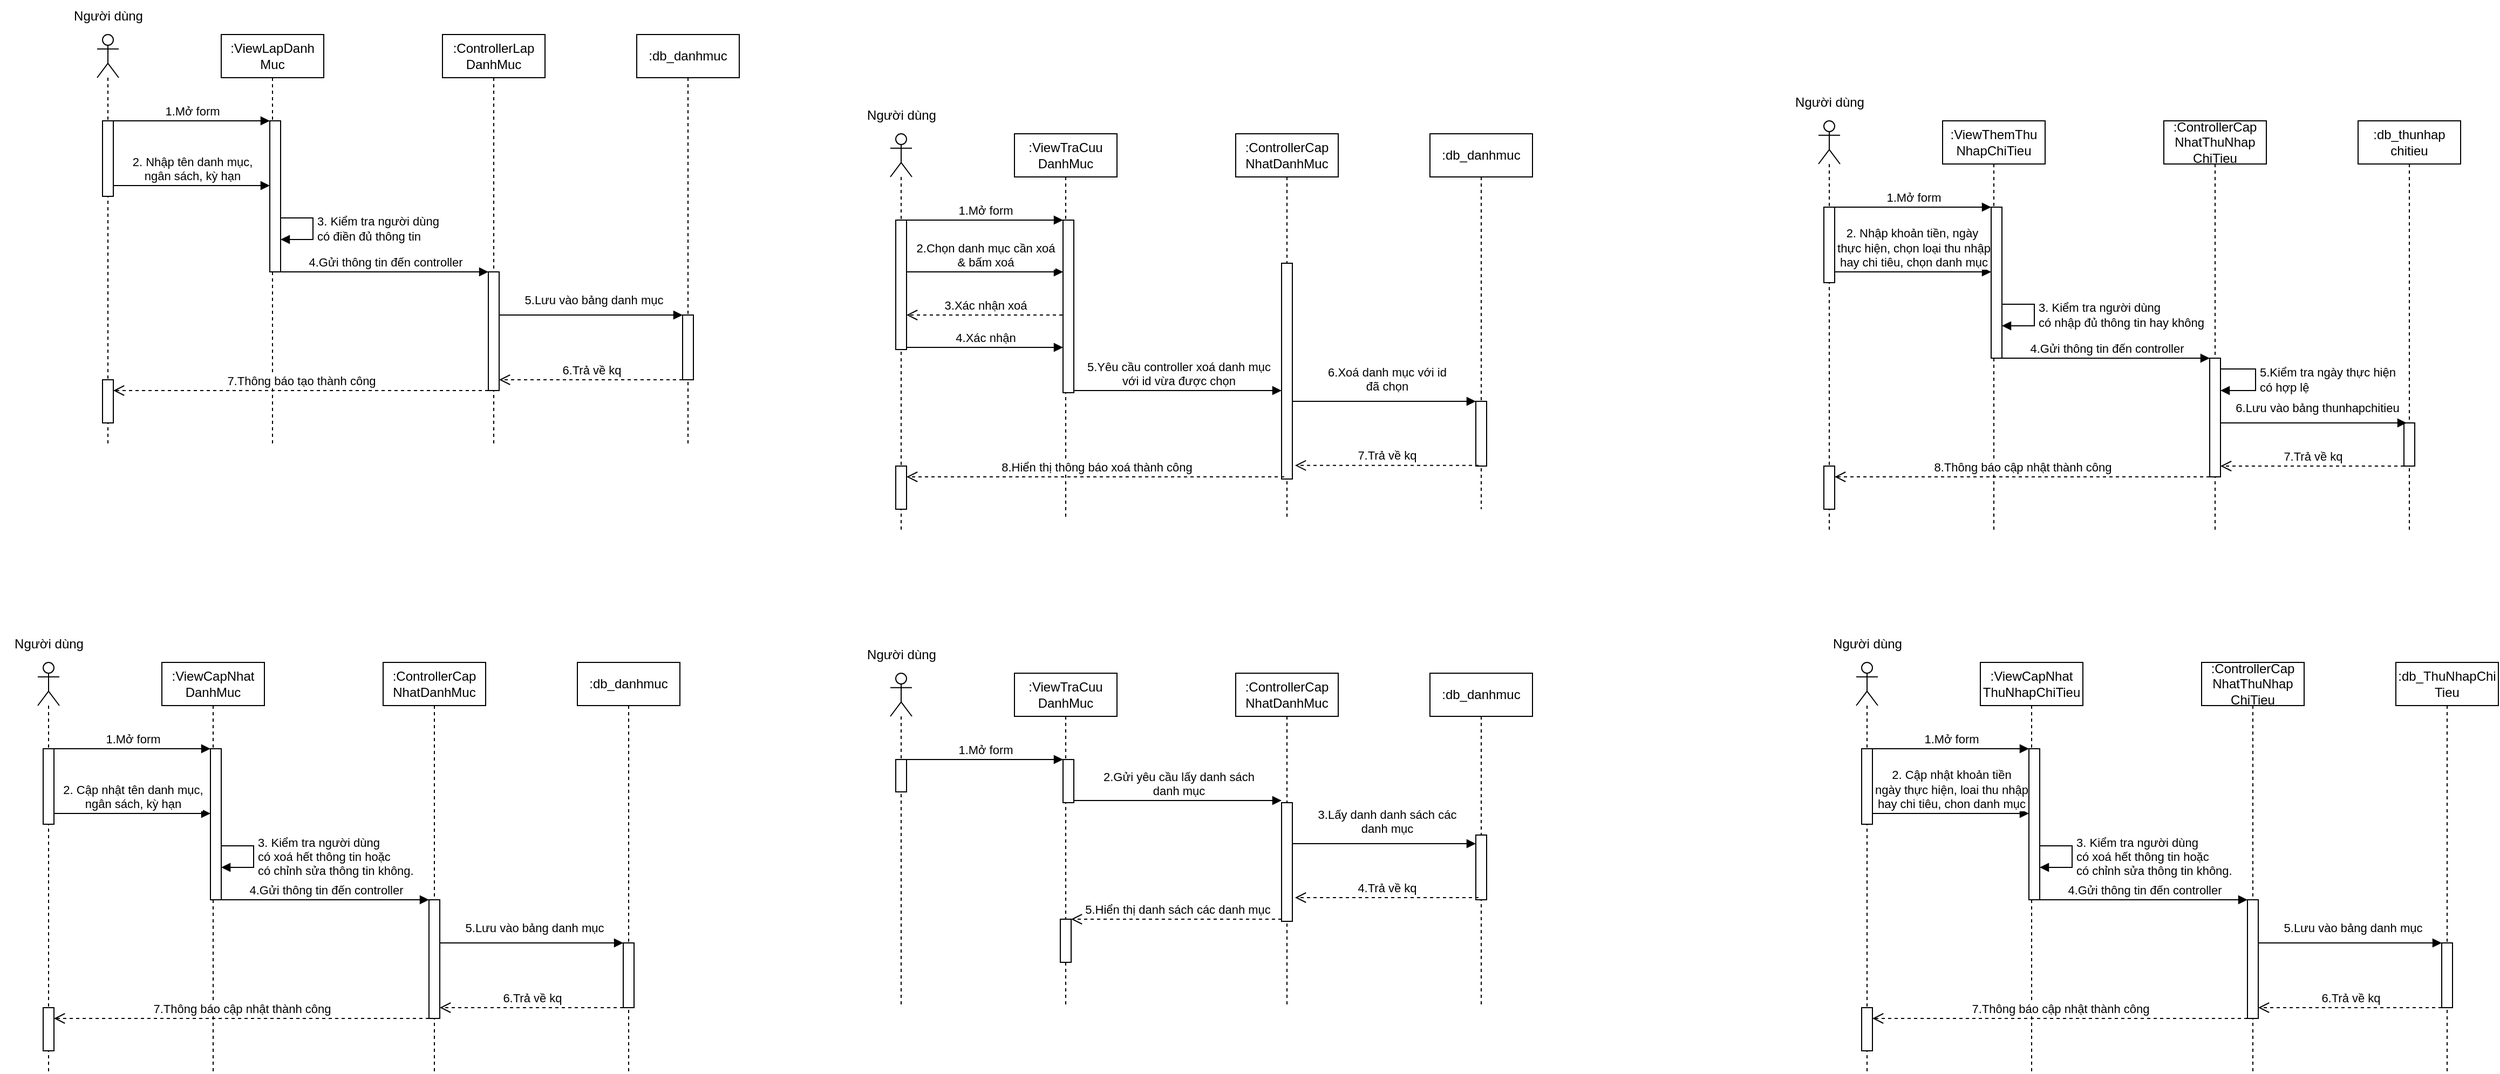 <mxfile version="26.0.16">
  <diagram name="Page-1" id="Nqb4-_hJpwS22VLIAk9H">
    <mxGraphModel dx="4308" dy="2016" grid="1" gridSize="10" guides="1" tooltips="1" connect="1" arrows="1" fold="1" page="1" pageScale="1" pageWidth="850" pageHeight="1100" math="0" shadow="0">
      <root>
        <mxCell id="0" />
        <mxCell id="1" parent="0" />
        <mxCell id="1UYPP20aJdMT9HMQDUuw-1" value="" style="shape=umlLifeline;perimeter=lifelinePerimeter;whiteSpace=wrap;html=1;container=1;dropTarget=0;collapsible=0;recursiveResize=0;outlineConnect=0;portConstraint=eastwest;newEdgeStyle={&quot;curved&quot;:0,&quot;rounded&quot;:0};participant=umlActor;" parent="1" vertex="1">
          <mxGeometry x="210" y="100" width="20" height="380" as="geometry" />
        </mxCell>
        <mxCell id="1UYPP20aJdMT9HMQDUuw-8" value="" style="html=1;points=[[0,0,0,0,5],[0,1,0,0,-5],[1,0,0,0,5],[1,1,0,0,-5]];perimeter=orthogonalPerimeter;outlineConnect=0;targetShapes=umlLifeline;portConstraint=eastwest;newEdgeStyle={&quot;curved&quot;:0,&quot;rounded&quot;:0};" parent="1UYPP20aJdMT9HMQDUuw-1" vertex="1">
          <mxGeometry x="5" y="80" width="10" height="70" as="geometry" />
        </mxCell>
        <mxCell id="1UYPP20aJdMT9HMQDUuw-19" value="" style="html=1;points=[[0,0,0,0,5],[0,1,0,0,-5],[1,0,0,0,5],[1,1,0,0,-5]];perimeter=orthogonalPerimeter;outlineConnect=0;targetShapes=umlLifeline;portConstraint=eastwest;newEdgeStyle={&quot;curved&quot;:0,&quot;rounded&quot;:0};" parent="1UYPP20aJdMT9HMQDUuw-1" vertex="1">
          <mxGeometry x="5" y="320" width="10" height="40" as="geometry" />
        </mxCell>
        <mxCell id="1UYPP20aJdMT9HMQDUuw-2" value=":ViewLapDanh&lt;br&gt;Muc" style="shape=umlLifeline;perimeter=lifelinePerimeter;whiteSpace=wrap;html=1;container=1;dropTarget=0;collapsible=0;recursiveResize=0;outlineConnect=0;portConstraint=eastwest;newEdgeStyle={&quot;curved&quot;:0,&quot;rounded&quot;:0};" parent="1" vertex="1">
          <mxGeometry x="325" y="100" width="95" height="380" as="geometry" />
        </mxCell>
        <mxCell id="1UYPP20aJdMT9HMQDUuw-5" value="" style="html=1;points=[[0,0,0,0,5],[0,1,0,0,-5],[1,0,0,0,5],[1,1,0,0,-5]];perimeter=orthogonalPerimeter;outlineConnect=0;targetShapes=umlLifeline;portConstraint=eastwest;newEdgeStyle={&quot;curved&quot;:0,&quot;rounded&quot;:0};" parent="1UYPP20aJdMT9HMQDUuw-2" vertex="1">
          <mxGeometry x="45" y="80" width="10" height="140" as="geometry" />
        </mxCell>
        <mxCell id="1UYPP20aJdMT9HMQDUuw-3" value=":ControllerLap&lt;br&gt;DanhMuc" style="shape=umlLifeline;perimeter=lifelinePerimeter;whiteSpace=wrap;html=1;container=1;dropTarget=0;collapsible=0;recursiveResize=0;outlineConnect=0;portConstraint=eastwest;newEdgeStyle={&quot;curved&quot;:0,&quot;rounded&quot;:0};" parent="1" vertex="1">
          <mxGeometry x="530" y="100" width="95" height="380" as="geometry" />
        </mxCell>
        <mxCell id="1UYPP20aJdMT9HMQDUuw-15" value="" style="html=1;points=[[0,0,0,0,5],[0,1,0,0,-5],[1,0,0,0,5],[1,1,0,0,-5]];perimeter=orthogonalPerimeter;outlineConnect=0;targetShapes=umlLifeline;portConstraint=eastwest;newEdgeStyle={&quot;curved&quot;:0,&quot;rounded&quot;:0};" parent="1UYPP20aJdMT9HMQDUuw-3" vertex="1">
          <mxGeometry x="42.5" y="220" width="10" height="110" as="geometry" />
        </mxCell>
        <mxCell id="1UYPP20aJdMT9HMQDUuw-4" value=":db_danhmuc" style="shape=umlLifeline;perimeter=lifelinePerimeter;whiteSpace=wrap;html=1;container=1;dropTarget=0;collapsible=0;recursiveResize=0;outlineConnect=0;portConstraint=eastwest;newEdgeStyle={&quot;curved&quot;:0,&quot;rounded&quot;:0};" parent="1" vertex="1">
          <mxGeometry x="710" y="100" width="95" height="380" as="geometry" />
        </mxCell>
        <mxCell id="1UYPP20aJdMT9HMQDUuw-12" value="" style="html=1;points=[[0,0,0,0,5],[0,1,0,0,-5],[1,0,0,0,5],[1,1,0,0,-5]];perimeter=orthogonalPerimeter;outlineConnect=0;targetShapes=umlLifeline;portConstraint=eastwest;newEdgeStyle={&quot;curved&quot;:0,&quot;rounded&quot;:0};" parent="1UYPP20aJdMT9HMQDUuw-4" vertex="1">
          <mxGeometry x="42.5" y="260" width="10" height="60" as="geometry" />
        </mxCell>
        <mxCell id="1UYPP20aJdMT9HMQDUuw-9" value="1.Mở form" style="html=1;verticalAlign=bottom;endArrow=block;curved=0;rounded=0;" parent="1" edge="1">
          <mxGeometry relative="1" as="geometry">
            <mxPoint x="225" y="180" as="sourcePoint" />
            <mxPoint x="370" y="180" as="targetPoint" />
          </mxGeometry>
        </mxCell>
        <mxCell id="1UYPP20aJdMT9HMQDUuw-10" value="2. Nhập tên danh mục,&lt;div&gt;ngân sách, kỳ hạn&lt;/div&gt;" style="html=1;verticalAlign=bottom;endArrow=block;curved=0;rounded=0;" parent="1" edge="1">
          <mxGeometry relative="1" as="geometry">
            <mxPoint x="225" y="240" as="sourcePoint" />
            <mxPoint x="370" y="240" as="targetPoint" />
          </mxGeometry>
        </mxCell>
        <mxCell id="1UYPP20aJdMT9HMQDUuw-16" value="4.Gửi thông tin đến controller" style="html=1;verticalAlign=bottom;endArrow=block;curved=0;rounded=0;entryX=0;entryY=0;entryDx=0;entryDy=5;" parent="1" edge="1">
          <mxGeometry relative="1" as="geometry">
            <mxPoint x="380" y="320.0" as="sourcePoint" />
            <mxPoint x="572.5" y="320.0" as="targetPoint" />
          </mxGeometry>
        </mxCell>
        <mxCell id="1UYPP20aJdMT9HMQDUuw-13" value="5.Lưu vào bảng danh mục" style="html=1;verticalAlign=bottom;endArrow=block;curved=0;rounded=0;entryX=0;entryY=0;entryDx=0;entryDy=5;" parent="1" edge="1">
          <mxGeometry x="0.029" y="5" relative="1" as="geometry">
            <mxPoint x="582.5" y="360" as="sourcePoint" />
            <mxPoint x="752.5" y="360" as="targetPoint" />
            <mxPoint as="offset" />
          </mxGeometry>
        </mxCell>
        <mxCell id="1UYPP20aJdMT9HMQDUuw-14" value="6.Trả về kq" style="html=1;verticalAlign=bottom;endArrow=open;dashed=1;endSize=8;curved=0;rounded=0;exitX=0;exitY=1;exitDx=0;exitDy=-5;" parent="1" edge="1">
          <mxGeometry x="0.002" relative="1" as="geometry">
            <mxPoint x="582.5" y="420" as="targetPoint" />
            <mxPoint x="752.5" y="420" as="sourcePoint" />
            <mxPoint as="offset" />
          </mxGeometry>
        </mxCell>
        <mxCell id="1UYPP20aJdMT9HMQDUuw-17" value="7.Thông báo tạo thành công" style="html=1;verticalAlign=bottom;endArrow=open;dashed=1;endSize=8;curved=0;rounded=0;exitX=0;exitY=1;exitDx=0;exitDy=-5;" parent="1" edge="1">
          <mxGeometry relative="1" as="geometry">
            <mxPoint x="225" y="430.0" as="targetPoint" />
            <mxPoint x="572.5" y="430.0" as="sourcePoint" />
          </mxGeometry>
        </mxCell>
        <mxCell id="1UYPP20aJdMT9HMQDUuw-20" value="Người dùng" style="text;html=1;align=center;verticalAlign=middle;resizable=0;points=[];autosize=1;strokeColor=none;fillColor=none;" parent="1" vertex="1">
          <mxGeometry x="175" y="68" width="90" height="30" as="geometry" />
        </mxCell>
        <mxCell id="yItDYF09Xic0s_mpBKQD-3" value="3. Kiểm tra người dùng&lt;br&gt;có điền đủ thông tin" style="html=1;align=left;spacingLeft=2;endArrow=block;rounded=0;edgeStyle=orthogonalEdgeStyle;curved=0;rounded=0;" edge="1" parent="1">
          <mxGeometry relative="1" as="geometry">
            <mxPoint x="380" y="270" as="sourcePoint" />
            <Array as="points">
              <mxPoint x="410" y="270" />
              <mxPoint x="410" y="290" />
            </Array>
            <mxPoint x="380" y="290" as="targetPoint" />
            <mxPoint as="offset" />
          </mxGeometry>
        </mxCell>
        <mxCell id="yItDYF09Xic0s_mpBKQD-5" value="" style="shape=umlLifeline;perimeter=lifelinePerimeter;whiteSpace=wrap;html=1;container=1;dropTarget=0;collapsible=0;recursiveResize=0;outlineConnect=0;portConstraint=eastwest;newEdgeStyle={&quot;curved&quot;:0,&quot;rounded&quot;:0};participant=umlActor;" vertex="1" parent="1">
          <mxGeometry x="155" y="682" width="20" height="380" as="geometry" />
        </mxCell>
        <mxCell id="yItDYF09Xic0s_mpBKQD-6" value="" style="html=1;points=[[0,0,0,0,5],[0,1,0,0,-5],[1,0,0,0,5],[1,1,0,0,-5]];perimeter=orthogonalPerimeter;outlineConnect=0;targetShapes=umlLifeline;portConstraint=eastwest;newEdgeStyle={&quot;curved&quot;:0,&quot;rounded&quot;:0};" vertex="1" parent="yItDYF09Xic0s_mpBKQD-5">
          <mxGeometry x="5" y="80" width="10" height="70" as="geometry" />
        </mxCell>
        <mxCell id="yItDYF09Xic0s_mpBKQD-7" value="" style="html=1;points=[[0,0,0,0,5],[0,1,0,0,-5],[1,0,0,0,5],[1,1,0,0,-5]];perimeter=orthogonalPerimeter;outlineConnect=0;targetShapes=umlLifeline;portConstraint=eastwest;newEdgeStyle={&quot;curved&quot;:0,&quot;rounded&quot;:0};" vertex="1" parent="yItDYF09Xic0s_mpBKQD-5">
          <mxGeometry x="5" y="320" width="10" height="40" as="geometry" />
        </mxCell>
        <mxCell id="yItDYF09Xic0s_mpBKQD-8" value=":ViewCapNhat&lt;br&gt;DanhMuc" style="shape=umlLifeline;perimeter=lifelinePerimeter;whiteSpace=wrap;html=1;container=1;dropTarget=0;collapsible=0;recursiveResize=0;outlineConnect=0;portConstraint=eastwest;newEdgeStyle={&quot;curved&quot;:0,&quot;rounded&quot;:0};" vertex="1" parent="1">
          <mxGeometry x="270" y="682" width="95" height="380" as="geometry" />
        </mxCell>
        <mxCell id="yItDYF09Xic0s_mpBKQD-9" value="" style="html=1;points=[[0,0,0,0,5],[0,1,0,0,-5],[1,0,0,0,5],[1,1,0,0,-5]];perimeter=orthogonalPerimeter;outlineConnect=0;targetShapes=umlLifeline;portConstraint=eastwest;newEdgeStyle={&quot;curved&quot;:0,&quot;rounded&quot;:0};" vertex="1" parent="yItDYF09Xic0s_mpBKQD-8">
          <mxGeometry x="45" y="80" width="10" height="140" as="geometry" />
        </mxCell>
        <mxCell id="yItDYF09Xic0s_mpBKQD-10" value=":ControllerCap&lt;br&gt;NhatDanhMuc" style="shape=umlLifeline;perimeter=lifelinePerimeter;whiteSpace=wrap;html=1;container=1;dropTarget=0;collapsible=0;recursiveResize=0;outlineConnect=0;portConstraint=eastwest;newEdgeStyle={&quot;curved&quot;:0,&quot;rounded&quot;:0};" vertex="1" parent="1">
          <mxGeometry x="475" y="682" width="95" height="380" as="geometry" />
        </mxCell>
        <mxCell id="yItDYF09Xic0s_mpBKQD-11" value="" style="html=1;points=[[0,0,0,0,5],[0,1,0,0,-5],[1,0,0,0,5],[1,1,0,0,-5]];perimeter=orthogonalPerimeter;outlineConnect=0;targetShapes=umlLifeline;portConstraint=eastwest;newEdgeStyle={&quot;curved&quot;:0,&quot;rounded&quot;:0};" vertex="1" parent="yItDYF09Xic0s_mpBKQD-10">
          <mxGeometry x="42.5" y="220" width="10" height="110" as="geometry" />
        </mxCell>
        <mxCell id="yItDYF09Xic0s_mpBKQD-12" value=":db_danhmuc" style="shape=umlLifeline;perimeter=lifelinePerimeter;whiteSpace=wrap;html=1;container=1;dropTarget=0;collapsible=0;recursiveResize=0;outlineConnect=0;portConstraint=eastwest;newEdgeStyle={&quot;curved&quot;:0,&quot;rounded&quot;:0};" vertex="1" parent="1">
          <mxGeometry x="655" y="682" width="95" height="380" as="geometry" />
        </mxCell>
        <mxCell id="yItDYF09Xic0s_mpBKQD-13" value="" style="html=1;points=[[0,0,0,0,5],[0,1,0,0,-5],[1,0,0,0,5],[1,1,0,0,-5]];perimeter=orthogonalPerimeter;outlineConnect=0;targetShapes=umlLifeline;portConstraint=eastwest;newEdgeStyle={&quot;curved&quot;:0,&quot;rounded&quot;:0};" vertex="1" parent="yItDYF09Xic0s_mpBKQD-12">
          <mxGeometry x="42.5" y="260" width="10" height="60" as="geometry" />
        </mxCell>
        <mxCell id="yItDYF09Xic0s_mpBKQD-14" value="1.Mở form" style="html=1;verticalAlign=bottom;endArrow=block;curved=0;rounded=0;" edge="1" parent="1">
          <mxGeometry relative="1" as="geometry">
            <mxPoint x="170" y="762" as="sourcePoint" />
            <mxPoint x="315" y="762" as="targetPoint" />
          </mxGeometry>
        </mxCell>
        <mxCell id="yItDYF09Xic0s_mpBKQD-15" value="2. Cập nhật tên danh mục,&lt;div&gt;ngân sách, kỳ hạn&lt;/div&gt;" style="html=1;verticalAlign=bottom;endArrow=block;curved=0;rounded=0;" edge="1" parent="1">
          <mxGeometry relative="1" as="geometry">
            <mxPoint x="170" y="822" as="sourcePoint" />
            <mxPoint x="315" y="822" as="targetPoint" />
          </mxGeometry>
        </mxCell>
        <mxCell id="yItDYF09Xic0s_mpBKQD-16" value="4.Gửi thông tin đến controller" style="html=1;verticalAlign=bottom;endArrow=block;curved=0;rounded=0;entryX=0;entryY=0;entryDx=0;entryDy=5;" edge="1" parent="1">
          <mxGeometry relative="1" as="geometry">
            <mxPoint x="325" y="902.0" as="sourcePoint" />
            <mxPoint x="517.5" y="902.0" as="targetPoint" />
          </mxGeometry>
        </mxCell>
        <mxCell id="yItDYF09Xic0s_mpBKQD-17" value="5.Lưu vào bảng danh mục" style="html=1;verticalAlign=bottom;endArrow=block;curved=0;rounded=0;entryX=0;entryY=0;entryDx=0;entryDy=5;" edge="1" parent="1">
          <mxGeometry x="0.029" y="5" relative="1" as="geometry">
            <mxPoint x="527.5" y="942" as="sourcePoint" />
            <mxPoint x="697.5" y="942" as="targetPoint" />
            <mxPoint as="offset" />
          </mxGeometry>
        </mxCell>
        <mxCell id="yItDYF09Xic0s_mpBKQD-18" value="6.Trả về kq" style="html=1;verticalAlign=bottom;endArrow=open;dashed=1;endSize=8;curved=0;rounded=0;exitX=0;exitY=1;exitDx=0;exitDy=-5;" edge="1" parent="1">
          <mxGeometry x="0.002" relative="1" as="geometry">
            <mxPoint x="527.5" y="1002" as="targetPoint" />
            <mxPoint x="697.5" y="1002" as="sourcePoint" />
            <mxPoint as="offset" />
          </mxGeometry>
        </mxCell>
        <mxCell id="yItDYF09Xic0s_mpBKQD-19" value="7.Thông báo cập nhật thành công" style="html=1;verticalAlign=bottom;endArrow=open;dashed=1;endSize=8;curved=0;rounded=0;exitX=0;exitY=1;exitDx=0;exitDy=-5;" edge="1" parent="1">
          <mxGeometry relative="1" as="geometry">
            <mxPoint x="170" y="1012.0" as="targetPoint" />
            <mxPoint x="517.5" y="1012.0" as="sourcePoint" />
          </mxGeometry>
        </mxCell>
        <mxCell id="yItDYF09Xic0s_mpBKQD-20" value="Người dùng" style="text;html=1;align=center;verticalAlign=middle;resizable=0;points=[];autosize=1;strokeColor=none;fillColor=none;" vertex="1" parent="1">
          <mxGeometry x="120" y="650" width="90" height="30" as="geometry" />
        </mxCell>
        <mxCell id="yItDYF09Xic0s_mpBKQD-21" value="3. Kiểm tra người dùng&lt;br&gt;có xoá hết thông tin hoặc&lt;br&gt;có chỉnh sửa thông tin không." style="html=1;align=left;spacingLeft=2;endArrow=block;rounded=0;edgeStyle=orthogonalEdgeStyle;curved=0;rounded=0;" edge="1" parent="1">
          <mxGeometry relative="1" as="geometry">
            <mxPoint x="325" y="852" as="sourcePoint" />
            <Array as="points">
              <mxPoint x="355" y="852" />
              <mxPoint x="355" y="872" />
            </Array>
            <mxPoint x="325" y="872" as="targetPoint" />
            <mxPoint as="offset" />
          </mxGeometry>
        </mxCell>
        <mxCell id="yItDYF09Xic0s_mpBKQD-22" value="" style="shape=umlLifeline;perimeter=lifelinePerimeter;whiteSpace=wrap;html=1;container=1;dropTarget=0;collapsible=0;recursiveResize=0;outlineConnect=0;portConstraint=eastwest;newEdgeStyle={&quot;curved&quot;:0,&quot;rounded&quot;:0};participant=umlActor;" vertex="1" parent="1">
          <mxGeometry x="945" y="692" width="20" height="308" as="geometry" />
        </mxCell>
        <mxCell id="yItDYF09Xic0s_mpBKQD-23" value="" style="html=1;points=[[0,0,0,0,5],[0,1,0,0,-5],[1,0,0,0,5],[1,1,0,0,-5]];perimeter=orthogonalPerimeter;outlineConnect=0;targetShapes=umlLifeline;portConstraint=eastwest;newEdgeStyle={&quot;curved&quot;:0,&quot;rounded&quot;:0};" vertex="1" parent="yItDYF09Xic0s_mpBKQD-22">
          <mxGeometry x="5" y="80" width="10" height="30" as="geometry" />
        </mxCell>
        <mxCell id="yItDYF09Xic0s_mpBKQD-25" value=":ViewTraCuu&lt;br&gt;DanhMuc" style="shape=umlLifeline;perimeter=lifelinePerimeter;whiteSpace=wrap;html=1;container=1;dropTarget=0;collapsible=0;recursiveResize=0;outlineConnect=0;portConstraint=eastwest;newEdgeStyle={&quot;curved&quot;:0,&quot;rounded&quot;:0};" vertex="1" parent="1">
          <mxGeometry x="1060" y="692" width="95" height="308" as="geometry" />
        </mxCell>
        <mxCell id="yItDYF09Xic0s_mpBKQD-26" value="" style="html=1;points=[[0,0,0,0,5],[0,1,0,0,-5],[1,0,0,0,5],[1,1,0,0,-5]];perimeter=orthogonalPerimeter;outlineConnect=0;targetShapes=umlLifeline;portConstraint=eastwest;newEdgeStyle={&quot;curved&quot;:0,&quot;rounded&quot;:0};" vertex="1" parent="yItDYF09Xic0s_mpBKQD-25">
          <mxGeometry x="45" y="80" width="10" height="40" as="geometry" />
        </mxCell>
        <mxCell id="yItDYF09Xic0s_mpBKQD-24" value="" style="html=1;points=[[0,0,0,0,5],[0,1,0,0,-5],[1,0,0,0,5],[1,1,0,0,-5]];perimeter=orthogonalPerimeter;outlineConnect=0;targetShapes=umlLifeline;portConstraint=eastwest;newEdgeStyle={&quot;curved&quot;:0,&quot;rounded&quot;:0};" vertex="1" parent="yItDYF09Xic0s_mpBKQD-25">
          <mxGeometry x="42.5" y="228" width="10" height="40" as="geometry" />
        </mxCell>
        <mxCell id="yItDYF09Xic0s_mpBKQD-27" value=":ControllerCap&lt;br&gt;NhatDanhMuc" style="shape=umlLifeline;perimeter=lifelinePerimeter;whiteSpace=wrap;html=1;container=1;dropTarget=0;collapsible=0;recursiveResize=0;outlineConnect=0;portConstraint=eastwest;newEdgeStyle={&quot;curved&quot;:0,&quot;rounded&quot;:0};" vertex="1" parent="1">
          <mxGeometry x="1265" y="692" width="95" height="308" as="geometry" />
        </mxCell>
        <mxCell id="yItDYF09Xic0s_mpBKQD-28" value="" style="html=1;points=[[0,0,0,0,5],[0,1,0,0,-5],[1,0,0,0,5],[1,1,0,0,-5]];perimeter=orthogonalPerimeter;outlineConnect=0;targetShapes=umlLifeline;portConstraint=eastwest;newEdgeStyle={&quot;curved&quot;:0,&quot;rounded&quot;:0};" vertex="1" parent="yItDYF09Xic0s_mpBKQD-27">
          <mxGeometry x="42.5" y="120" width="10" height="110" as="geometry" />
        </mxCell>
        <mxCell id="yItDYF09Xic0s_mpBKQD-29" value=":db_danhmuc" style="shape=umlLifeline;perimeter=lifelinePerimeter;whiteSpace=wrap;html=1;container=1;dropTarget=0;collapsible=0;recursiveResize=0;outlineConnect=0;portConstraint=eastwest;newEdgeStyle={&quot;curved&quot;:0,&quot;rounded&quot;:0};" vertex="1" parent="1">
          <mxGeometry x="1445" y="692" width="95" height="308" as="geometry" />
        </mxCell>
        <mxCell id="yItDYF09Xic0s_mpBKQD-30" value="" style="html=1;points=[[0,0,0,0,5],[0,1,0,0,-5],[1,0,0,0,5],[1,1,0,0,-5]];perimeter=orthogonalPerimeter;outlineConnect=0;targetShapes=umlLifeline;portConstraint=eastwest;newEdgeStyle={&quot;curved&quot;:0,&quot;rounded&quot;:0};" vertex="1" parent="yItDYF09Xic0s_mpBKQD-29">
          <mxGeometry x="42.5" y="150" width="10" height="60" as="geometry" />
        </mxCell>
        <mxCell id="yItDYF09Xic0s_mpBKQD-31" value="1.Mở form" style="html=1;verticalAlign=bottom;endArrow=block;curved=0;rounded=0;" edge="1" parent="1">
          <mxGeometry relative="1" as="geometry">
            <mxPoint x="960" y="772" as="sourcePoint" />
            <mxPoint x="1105" y="772" as="targetPoint" />
          </mxGeometry>
        </mxCell>
        <mxCell id="yItDYF09Xic0s_mpBKQD-33" value="2.Gửi yêu cầu lấy danh sách&lt;br&gt;danh mục" style="html=1;verticalAlign=bottom;endArrow=block;curved=0;rounded=0;entryX=0;entryY=0;entryDx=0;entryDy=5;" edge="1" parent="1">
          <mxGeometry relative="1" as="geometry">
            <mxPoint x="1115" y="810.0" as="sourcePoint" />
            <mxPoint x="1307.5" y="810.0" as="targetPoint" />
          </mxGeometry>
        </mxCell>
        <mxCell id="yItDYF09Xic0s_mpBKQD-34" value="3.Lấy danh danh sách các&lt;br&gt;danh mục" style="html=1;verticalAlign=bottom;endArrow=block;curved=0;rounded=0;entryX=0;entryY=0;entryDx=0;entryDy=5;" edge="1" parent="1">
          <mxGeometry x="0.029" y="5" relative="1" as="geometry">
            <mxPoint x="1317.5" y="850" as="sourcePoint" />
            <mxPoint x="1487.5" y="850" as="targetPoint" />
            <mxPoint as="offset" />
          </mxGeometry>
        </mxCell>
        <mxCell id="yItDYF09Xic0s_mpBKQD-35" value="4.Trả về kq" style="html=1;verticalAlign=bottom;endArrow=open;dashed=1;endSize=8;curved=0;rounded=0;exitX=0;exitY=1;exitDx=0;exitDy=-5;" edge="1" parent="1">
          <mxGeometry x="0.002" relative="1" as="geometry">
            <mxPoint x="1320" y="900" as="targetPoint" />
            <mxPoint x="1490" y="900" as="sourcePoint" />
            <mxPoint as="offset" />
          </mxGeometry>
        </mxCell>
        <mxCell id="yItDYF09Xic0s_mpBKQD-36" value="5.Hiển thị danh sách các danh mục" style="html=1;verticalAlign=bottom;endArrow=open;dashed=1;endSize=8;curved=0;rounded=0;exitX=0;exitY=1;exitDx=0;exitDy=-5;" edge="1" parent="1" target="yItDYF09Xic0s_mpBKQD-24">
          <mxGeometry x="-0.003" relative="1" as="geometry">
            <mxPoint x="960" y="920.0" as="targetPoint" />
            <mxPoint x="1307.5" y="920.0" as="sourcePoint" />
            <mxPoint as="offset" />
          </mxGeometry>
        </mxCell>
        <mxCell id="yItDYF09Xic0s_mpBKQD-37" value="Người dùng" style="text;html=1;align=center;verticalAlign=middle;resizable=0;points=[];autosize=1;strokeColor=none;fillColor=none;" vertex="1" parent="1">
          <mxGeometry x="910" y="660" width="90" height="30" as="geometry" />
        </mxCell>
        <mxCell id="yItDYF09Xic0s_mpBKQD-39" value="" style="shape=umlLifeline;perimeter=lifelinePerimeter;whiteSpace=wrap;html=1;container=1;dropTarget=0;collapsible=0;recursiveResize=0;outlineConnect=0;portConstraint=eastwest;newEdgeStyle={&quot;curved&quot;:0,&quot;rounded&quot;:0};participant=umlActor;" vertex="1" parent="1">
          <mxGeometry x="945" y="192" width="20" height="368" as="geometry" />
        </mxCell>
        <mxCell id="yItDYF09Xic0s_mpBKQD-40" value="" style="html=1;points=[[0,0,0,0,5],[0,1,0,0,-5],[1,0,0,0,5],[1,1,0,0,-5]];perimeter=orthogonalPerimeter;outlineConnect=0;targetShapes=umlLifeline;portConstraint=eastwest;newEdgeStyle={&quot;curved&quot;:0,&quot;rounded&quot;:0};" vertex="1" parent="yItDYF09Xic0s_mpBKQD-39">
          <mxGeometry x="5" y="80" width="10" height="120" as="geometry" />
        </mxCell>
        <mxCell id="yItDYF09Xic0s_mpBKQD-62" value="" style="html=1;points=[[0,0,0,0,5],[0,1,0,0,-5],[1,0,0,0,5],[1,1,0,0,-5]];perimeter=orthogonalPerimeter;outlineConnect=0;targetShapes=umlLifeline;portConstraint=eastwest;newEdgeStyle={&quot;curved&quot;:0,&quot;rounded&quot;:0};" vertex="1" parent="yItDYF09Xic0s_mpBKQD-39">
          <mxGeometry x="5" y="308" width="10" height="40" as="geometry" />
        </mxCell>
        <mxCell id="yItDYF09Xic0s_mpBKQD-41" value=":ViewTraCuu&lt;br&gt;DanhMuc" style="shape=umlLifeline;perimeter=lifelinePerimeter;whiteSpace=wrap;html=1;container=1;dropTarget=0;collapsible=0;recursiveResize=0;outlineConnect=0;portConstraint=eastwest;newEdgeStyle={&quot;curved&quot;:0,&quot;rounded&quot;:0};" vertex="1" parent="1">
          <mxGeometry x="1060" y="192" width="95" height="358" as="geometry" />
        </mxCell>
        <mxCell id="yItDYF09Xic0s_mpBKQD-42" value="" style="html=1;points=[[0,0,0,0,5],[0,1,0,0,-5],[1,0,0,0,5],[1,1,0,0,-5]];perimeter=orthogonalPerimeter;outlineConnect=0;targetShapes=umlLifeline;portConstraint=eastwest;newEdgeStyle={&quot;curved&quot;:0,&quot;rounded&quot;:0};" vertex="1" parent="yItDYF09Xic0s_mpBKQD-41">
          <mxGeometry x="45" y="80" width="10" height="160" as="geometry" />
        </mxCell>
        <mxCell id="yItDYF09Xic0s_mpBKQD-44" value=":ControllerCap&lt;br&gt;NhatDanhMuc" style="shape=umlLifeline;perimeter=lifelinePerimeter;whiteSpace=wrap;html=1;container=1;dropTarget=0;collapsible=0;recursiveResize=0;outlineConnect=0;portConstraint=eastwest;newEdgeStyle={&quot;curved&quot;:0,&quot;rounded&quot;:0};" vertex="1" parent="1">
          <mxGeometry x="1265" y="192" width="95" height="358" as="geometry" />
        </mxCell>
        <mxCell id="yItDYF09Xic0s_mpBKQD-45" value="" style="html=1;points=[[0,0,0,0,5],[0,1,0,0,-5],[1,0,0,0,5],[1,1,0,0,-5]];perimeter=orthogonalPerimeter;outlineConnect=0;targetShapes=umlLifeline;portConstraint=eastwest;newEdgeStyle={&quot;curved&quot;:0,&quot;rounded&quot;:0};" vertex="1" parent="yItDYF09Xic0s_mpBKQD-44">
          <mxGeometry x="42.5" y="120" width="10" height="200" as="geometry" />
        </mxCell>
        <mxCell id="yItDYF09Xic0s_mpBKQD-46" value=":db_danhmuc" style="shape=umlLifeline;perimeter=lifelinePerimeter;whiteSpace=wrap;html=1;container=1;dropTarget=0;collapsible=0;recursiveResize=0;outlineConnect=0;portConstraint=eastwest;newEdgeStyle={&quot;curved&quot;:0,&quot;rounded&quot;:0};" vertex="1" parent="1">
          <mxGeometry x="1445" y="192" width="95" height="348" as="geometry" />
        </mxCell>
        <mxCell id="yItDYF09Xic0s_mpBKQD-47" value="" style="html=1;points=[[0,0,0,0,5],[0,1,0,0,-5],[1,0,0,0,5],[1,1,0,0,-5]];perimeter=orthogonalPerimeter;outlineConnect=0;targetShapes=umlLifeline;portConstraint=eastwest;newEdgeStyle={&quot;curved&quot;:0,&quot;rounded&quot;:0};" vertex="1" parent="yItDYF09Xic0s_mpBKQD-46">
          <mxGeometry x="42.5" y="248" width="10" height="60" as="geometry" />
        </mxCell>
        <mxCell id="yItDYF09Xic0s_mpBKQD-48" value="1.Mở form" style="html=1;verticalAlign=bottom;endArrow=block;curved=0;rounded=0;" edge="1" parent="1">
          <mxGeometry relative="1" as="geometry">
            <mxPoint x="960" y="272" as="sourcePoint" />
            <mxPoint x="1105" y="272" as="targetPoint" />
          </mxGeometry>
        </mxCell>
        <mxCell id="yItDYF09Xic0s_mpBKQD-49" value="5.Yêu cầu controller xoá danh mục&lt;br&gt;với id vừa được chọn" style="html=1;verticalAlign=bottom;endArrow=block;curved=0;rounded=0;entryX=0;entryY=0;entryDx=0;entryDy=5;" edge="1" parent="1">
          <mxGeometry x="0.002" relative="1" as="geometry">
            <mxPoint x="1115" y="430.0" as="sourcePoint" />
            <mxPoint x="1307.5" y="430.0" as="targetPoint" />
            <mxPoint as="offset" />
          </mxGeometry>
        </mxCell>
        <mxCell id="yItDYF09Xic0s_mpBKQD-50" value="6.Xoá danh mục với id&lt;br&gt;đã chọn" style="html=1;verticalAlign=bottom;endArrow=block;curved=0;rounded=0;entryX=0;entryY=0;entryDx=0;entryDy=5;" edge="1" parent="1">
          <mxGeometry x="0.029" y="5" relative="1" as="geometry">
            <mxPoint x="1317.5" y="440" as="sourcePoint" />
            <mxPoint x="1487.5" y="440" as="targetPoint" />
            <mxPoint as="offset" />
          </mxGeometry>
        </mxCell>
        <mxCell id="yItDYF09Xic0s_mpBKQD-51" value="7.Trả về kq" style="html=1;verticalAlign=bottom;endArrow=open;dashed=1;endSize=8;curved=0;rounded=0;exitX=0;exitY=1;exitDx=0;exitDy=-5;" edge="1" parent="1">
          <mxGeometry x="0.005" relative="1" as="geometry">
            <mxPoint x="1320" y="499.39" as="targetPoint" />
            <mxPoint x="1490" y="499.39" as="sourcePoint" />
            <mxPoint as="offset" />
          </mxGeometry>
        </mxCell>
        <mxCell id="yItDYF09Xic0s_mpBKQD-52" value="8.Hiển thị thông báo xoá thành công" style="html=1;verticalAlign=bottom;endArrow=open;dashed=1;endSize=8;curved=0;rounded=0;" edge="1" target="yItDYF09Xic0s_mpBKQD-62" parent="1">
          <mxGeometry x="-0.003" relative="1" as="geometry">
            <mxPoint x="980" y="510" as="targetPoint" />
            <mxPoint x="1310" y="510" as="sourcePoint" />
            <mxPoint as="offset" />
          </mxGeometry>
        </mxCell>
        <mxCell id="yItDYF09Xic0s_mpBKQD-53" value="Người dùng" style="text;html=1;align=center;verticalAlign=middle;resizable=0;points=[];autosize=1;strokeColor=none;fillColor=none;" vertex="1" parent="1">
          <mxGeometry x="910" y="160" width="90" height="30" as="geometry" />
        </mxCell>
        <mxCell id="yItDYF09Xic0s_mpBKQD-55" value="2.Chọn danh mục cần xoá&lt;br&gt;&amp;amp; bấm xoá" style="html=1;verticalAlign=bottom;endArrow=block;curved=0;rounded=0;" edge="1" parent="1">
          <mxGeometry relative="1" as="geometry">
            <mxPoint x="960" y="320" as="sourcePoint" />
            <mxPoint x="1105" y="320" as="targetPoint" />
          </mxGeometry>
        </mxCell>
        <mxCell id="yItDYF09Xic0s_mpBKQD-56" value="3.Xác nhận xoá" style="html=1;verticalAlign=bottom;endArrow=open;dashed=1;endSize=8;curved=0;rounded=0;exitX=0;exitY=1;exitDx=0;exitDy=-5;" edge="1" parent="1" target="yItDYF09Xic0s_mpBKQD-40">
          <mxGeometry x="-0.003" relative="1" as="geometry">
            <mxPoint x="970" y="360" as="targetPoint" />
            <mxPoint x="1104.5" y="360.0" as="sourcePoint" />
            <mxPoint as="offset" />
          </mxGeometry>
        </mxCell>
        <mxCell id="yItDYF09Xic0s_mpBKQD-57" value="4.Xác nhận" style="html=1;verticalAlign=bottom;endArrow=block;curved=0;rounded=0;" edge="1" parent="1">
          <mxGeometry relative="1" as="geometry">
            <mxPoint x="960" y="390" as="sourcePoint" />
            <mxPoint x="1105" y="390" as="targetPoint" />
          </mxGeometry>
        </mxCell>
        <mxCell id="yItDYF09Xic0s_mpBKQD-63" value="" style="shape=umlLifeline;perimeter=lifelinePerimeter;whiteSpace=wrap;html=1;container=1;dropTarget=0;collapsible=0;recursiveResize=0;outlineConnect=0;portConstraint=eastwest;newEdgeStyle={&quot;curved&quot;:0,&quot;rounded&quot;:0};participant=umlActor;" vertex="1" parent="1">
          <mxGeometry x="1805" y="180" width="20" height="380" as="geometry" />
        </mxCell>
        <mxCell id="yItDYF09Xic0s_mpBKQD-64" value="" style="html=1;points=[[0,0,0,0,5],[0,1,0,0,-5],[1,0,0,0,5],[1,1,0,0,-5]];perimeter=orthogonalPerimeter;outlineConnect=0;targetShapes=umlLifeline;portConstraint=eastwest;newEdgeStyle={&quot;curved&quot;:0,&quot;rounded&quot;:0};" vertex="1" parent="yItDYF09Xic0s_mpBKQD-63">
          <mxGeometry x="5" y="80" width="10" height="70" as="geometry" />
        </mxCell>
        <mxCell id="yItDYF09Xic0s_mpBKQD-65" value="" style="html=1;points=[[0,0,0,0,5],[0,1,0,0,-5],[1,0,0,0,5],[1,1,0,0,-5]];perimeter=orthogonalPerimeter;outlineConnect=0;targetShapes=umlLifeline;portConstraint=eastwest;newEdgeStyle={&quot;curved&quot;:0,&quot;rounded&quot;:0};" vertex="1" parent="yItDYF09Xic0s_mpBKQD-63">
          <mxGeometry x="5" y="320" width="10" height="40" as="geometry" />
        </mxCell>
        <mxCell id="yItDYF09Xic0s_mpBKQD-66" value=":ViewThemThu&lt;br&gt;NhapChiTieu" style="shape=umlLifeline;perimeter=lifelinePerimeter;whiteSpace=wrap;html=1;container=1;dropTarget=0;collapsible=0;recursiveResize=0;outlineConnect=0;portConstraint=eastwest;newEdgeStyle={&quot;curved&quot;:0,&quot;rounded&quot;:0};" vertex="1" parent="1">
          <mxGeometry x="1920" y="180" width="95" height="380" as="geometry" />
        </mxCell>
        <mxCell id="yItDYF09Xic0s_mpBKQD-67" value="" style="html=1;points=[[0,0,0,0,5],[0,1,0,0,-5],[1,0,0,0,5],[1,1,0,0,-5]];perimeter=orthogonalPerimeter;outlineConnect=0;targetShapes=umlLifeline;portConstraint=eastwest;newEdgeStyle={&quot;curved&quot;:0,&quot;rounded&quot;:0};" vertex="1" parent="yItDYF09Xic0s_mpBKQD-66">
          <mxGeometry x="45" y="80" width="10" height="140" as="geometry" />
        </mxCell>
        <mxCell id="yItDYF09Xic0s_mpBKQD-68" value=":ControllerCap&lt;br&gt;NhatThuNhap&lt;br&gt;ChiTieu" style="shape=umlLifeline;perimeter=lifelinePerimeter;whiteSpace=wrap;html=1;container=1;dropTarget=0;collapsible=0;recursiveResize=0;outlineConnect=0;portConstraint=eastwest;newEdgeStyle={&quot;curved&quot;:0,&quot;rounded&quot;:0};" vertex="1" parent="1">
          <mxGeometry x="2125" y="180" width="95" height="380" as="geometry" />
        </mxCell>
        <mxCell id="yItDYF09Xic0s_mpBKQD-69" value="" style="html=1;points=[[0,0,0,0,5],[0,1,0,0,-5],[1,0,0,0,5],[1,1,0,0,-5]];perimeter=orthogonalPerimeter;outlineConnect=0;targetShapes=umlLifeline;portConstraint=eastwest;newEdgeStyle={&quot;curved&quot;:0,&quot;rounded&quot;:0};" vertex="1" parent="yItDYF09Xic0s_mpBKQD-68">
          <mxGeometry x="42.5" y="220" width="10" height="110" as="geometry" />
        </mxCell>
        <mxCell id="yItDYF09Xic0s_mpBKQD-80" value="5.Kiểm tra ngày thực hiện&lt;br&gt;có hợp lệ" style="html=1;align=left;spacingLeft=2;endArrow=block;rounded=0;edgeStyle=orthogonalEdgeStyle;curved=0;rounded=0;" edge="1" parent="yItDYF09Xic0s_mpBKQD-68" source="yItDYF09Xic0s_mpBKQD-69" target="yItDYF09Xic0s_mpBKQD-69">
          <mxGeometry relative="1" as="geometry">
            <mxPoint x="55" y="230" as="sourcePoint" />
            <Array as="points">
              <mxPoint x="85" y="230" />
              <mxPoint x="85" y="250" />
            </Array>
            <mxPoint x="55" y="250" as="targetPoint" />
            <mxPoint as="offset" />
          </mxGeometry>
        </mxCell>
        <mxCell id="yItDYF09Xic0s_mpBKQD-70" value=":db_thunhap&lt;br&gt;chitieu" style="shape=umlLifeline;perimeter=lifelinePerimeter;whiteSpace=wrap;html=1;container=1;dropTarget=0;collapsible=0;recursiveResize=0;outlineConnect=0;portConstraint=eastwest;newEdgeStyle={&quot;curved&quot;:0,&quot;rounded&quot;:0};" vertex="1" parent="1">
          <mxGeometry x="2305" y="180" width="95" height="380" as="geometry" />
        </mxCell>
        <mxCell id="yItDYF09Xic0s_mpBKQD-71" value="" style="html=1;points=[[0,0,0,0,5],[0,1,0,0,-5],[1,0,0,0,5],[1,1,0,0,-5]];perimeter=orthogonalPerimeter;outlineConnect=0;targetShapes=umlLifeline;portConstraint=eastwest;newEdgeStyle={&quot;curved&quot;:0,&quot;rounded&quot;:0};" vertex="1" parent="yItDYF09Xic0s_mpBKQD-70">
          <mxGeometry x="42.5" y="280" width="10" height="40" as="geometry" />
        </mxCell>
        <mxCell id="yItDYF09Xic0s_mpBKQD-72" value="1.Mở form" style="html=1;verticalAlign=bottom;endArrow=block;curved=0;rounded=0;" edge="1" parent="1">
          <mxGeometry relative="1" as="geometry">
            <mxPoint x="1820" y="260" as="sourcePoint" />
            <mxPoint x="1965" y="260" as="targetPoint" />
          </mxGeometry>
        </mxCell>
        <mxCell id="yItDYF09Xic0s_mpBKQD-73" value="2. Nhập khoản tiền, ngày&amp;nbsp;&lt;br&gt;thực hiện, chọn loại thu nhập&lt;br&gt;hay chi tiêu, chọn danh mục" style="html=1;verticalAlign=bottom;endArrow=block;curved=0;rounded=0;" edge="1" parent="1">
          <mxGeometry relative="1" as="geometry">
            <mxPoint x="1820" y="320" as="sourcePoint" />
            <mxPoint x="1965" y="320" as="targetPoint" />
          </mxGeometry>
        </mxCell>
        <mxCell id="yItDYF09Xic0s_mpBKQD-74" value="4.Gửi thông tin đến controller" style="html=1;verticalAlign=bottom;endArrow=block;curved=0;rounded=0;entryX=0;entryY=0;entryDx=0;entryDy=5;" edge="1" parent="1">
          <mxGeometry relative="1" as="geometry">
            <mxPoint x="1975" y="400.0" as="sourcePoint" />
            <mxPoint x="2167.5" y="400.0" as="targetPoint" />
          </mxGeometry>
        </mxCell>
        <mxCell id="yItDYF09Xic0s_mpBKQD-75" value="6.Lưu vào bảng thunhapchitieu" style="html=1;verticalAlign=bottom;endArrow=block;curved=0;rounded=0;entryX=0;entryY=0;entryDx=0;entryDy=5;" edge="1" parent="1" source="yItDYF09Xic0s_mpBKQD-69">
          <mxGeometry x="0.029" y="5" relative="1" as="geometry">
            <mxPoint x="2180" y="460" as="sourcePoint" />
            <mxPoint x="2350" y="460" as="targetPoint" />
            <mxPoint as="offset" />
          </mxGeometry>
        </mxCell>
        <mxCell id="yItDYF09Xic0s_mpBKQD-76" value="7.Trả về kq" style="html=1;verticalAlign=bottom;endArrow=open;dashed=1;endSize=8;curved=0;rounded=0;exitX=0;exitY=1;exitDx=0;exitDy=-5;" edge="1" parent="1">
          <mxGeometry x="0.002" relative="1" as="geometry">
            <mxPoint x="2177.5" y="500" as="targetPoint" />
            <mxPoint x="2347.5" y="500" as="sourcePoint" />
            <mxPoint as="offset" />
          </mxGeometry>
        </mxCell>
        <mxCell id="yItDYF09Xic0s_mpBKQD-77" value="8.Thông báo cập nhật thành công" style="html=1;verticalAlign=bottom;endArrow=open;dashed=1;endSize=8;curved=0;rounded=0;exitX=0;exitY=1;exitDx=0;exitDy=-5;" edge="1" parent="1">
          <mxGeometry relative="1" as="geometry">
            <mxPoint x="1820" y="510.0" as="targetPoint" />
            <mxPoint x="2167.5" y="510.0" as="sourcePoint" />
          </mxGeometry>
        </mxCell>
        <mxCell id="yItDYF09Xic0s_mpBKQD-78" value="Người dùng" style="text;html=1;align=center;verticalAlign=middle;resizable=0;points=[];autosize=1;strokeColor=none;fillColor=none;" vertex="1" parent="1">
          <mxGeometry x="1770" y="148" width="90" height="30" as="geometry" />
        </mxCell>
        <mxCell id="yItDYF09Xic0s_mpBKQD-79" value="3. Kiểm tra người dùng&lt;br&gt;có nhập đủ thông tin hay không" style="html=1;align=left;spacingLeft=2;endArrow=block;rounded=0;edgeStyle=orthogonalEdgeStyle;curved=0;rounded=0;" edge="1" parent="1">
          <mxGeometry relative="1" as="geometry">
            <mxPoint x="1975" y="350" as="sourcePoint" />
            <Array as="points">
              <mxPoint x="2005" y="350" />
              <mxPoint x="2005" y="370" />
            </Array>
            <mxPoint x="1975" y="370" as="targetPoint" />
            <mxPoint as="offset" />
          </mxGeometry>
        </mxCell>
        <mxCell id="yItDYF09Xic0s_mpBKQD-81" value="" style="shape=umlLifeline;perimeter=lifelinePerimeter;whiteSpace=wrap;html=1;container=1;dropTarget=0;collapsible=0;recursiveResize=0;outlineConnect=0;portConstraint=eastwest;newEdgeStyle={&quot;curved&quot;:0,&quot;rounded&quot;:0};participant=umlActor;" vertex="1" parent="1">
          <mxGeometry x="1840" y="682" width="20" height="380" as="geometry" />
        </mxCell>
        <mxCell id="yItDYF09Xic0s_mpBKQD-82" value="" style="html=1;points=[[0,0,0,0,5],[0,1,0,0,-5],[1,0,0,0,5],[1,1,0,0,-5]];perimeter=orthogonalPerimeter;outlineConnect=0;targetShapes=umlLifeline;portConstraint=eastwest;newEdgeStyle={&quot;curved&quot;:0,&quot;rounded&quot;:0};" vertex="1" parent="yItDYF09Xic0s_mpBKQD-81">
          <mxGeometry x="5" y="80" width="10" height="70" as="geometry" />
        </mxCell>
        <mxCell id="yItDYF09Xic0s_mpBKQD-83" value="" style="html=1;points=[[0,0,0,0,5],[0,1,0,0,-5],[1,0,0,0,5],[1,1,0,0,-5]];perimeter=orthogonalPerimeter;outlineConnect=0;targetShapes=umlLifeline;portConstraint=eastwest;newEdgeStyle={&quot;curved&quot;:0,&quot;rounded&quot;:0};" vertex="1" parent="yItDYF09Xic0s_mpBKQD-81">
          <mxGeometry x="5" y="320" width="10" height="40" as="geometry" />
        </mxCell>
        <mxCell id="yItDYF09Xic0s_mpBKQD-84" value=":ViewCapNhat&lt;br&gt;ThuNhapChiTieu" style="shape=umlLifeline;perimeter=lifelinePerimeter;whiteSpace=wrap;html=1;container=1;dropTarget=0;collapsible=0;recursiveResize=0;outlineConnect=0;portConstraint=eastwest;newEdgeStyle={&quot;curved&quot;:0,&quot;rounded&quot;:0};" vertex="1" parent="1">
          <mxGeometry x="1955" y="682" width="95" height="380" as="geometry" />
        </mxCell>
        <mxCell id="yItDYF09Xic0s_mpBKQD-85" value="" style="html=1;points=[[0,0,0,0,5],[0,1,0,0,-5],[1,0,0,0,5],[1,1,0,0,-5]];perimeter=orthogonalPerimeter;outlineConnect=0;targetShapes=umlLifeline;portConstraint=eastwest;newEdgeStyle={&quot;curved&quot;:0,&quot;rounded&quot;:0};" vertex="1" parent="yItDYF09Xic0s_mpBKQD-84">
          <mxGeometry x="45" y="80" width="10" height="140" as="geometry" />
        </mxCell>
        <mxCell id="yItDYF09Xic0s_mpBKQD-86" value=":ControllerCap&lt;br&gt;NhatThuNhap&lt;br&gt;ChiTieu" style="shape=umlLifeline;perimeter=lifelinePerimeter;whiteSpace=wrap;html=1;container=1;dropTarget=0;collapsible=0;recursiveResize=0;outlineConnect=0;portConstraint=eastwest;newEdgeStyle={&quot;curved&quot;:0,&quot;rounded&quot;:0};" vertex="1" parent="1">
          <mxGeometry x="2160" y="682" width="95" height="380" as="geometry" />
        </mxCell>
        <mxCell id="yItDYF09Xic0s_mpBKQD-87" value="" style="html=1;points=[[0,0,0,0,5],[0,1,0,0,-5],[1,0,0,0,5],[1,1,0,0,-5]];perimeter=orthogonalPerimeter;outlineConnect=0;targetShapes=umlLifeline;portConstraint=eastwest;newEdgeStyle={&quot;curved&quot;:0,&quot;rounded&quot;:0};" vertex="1" parent="yItDYF09Xic0s_mpBKQD-86">
          <mxGeometry x="42.5" y="220" width="10" height="110" as="geometry" />
        </mxCell>
        <mxCell id="yItDYF09Xic0s_mpBKQD-88" value=":db_ThuNhapChi&lt;br&gt;Tieu" style="shape=umlLifeline;perimeter=lifelinePerimeter;whiteSpace=wrap;html=1;container=1;dropTarget=0;collapsible=0;recursiveResize=0;outlineConnect=0;portConstraint=eastwest;newEdgeStyle={&quot;curved&quot;:0,&quot;rounded&quot;:0};" vertex="1" parent="1">
          <mxGeometry x="2340" y="682" width="95" height="380" as="geometry" />
        </mxCell>
        <mxCell id="yItDYF09Xic0s_mpBKQD-89" value="" style="html=1;points=[[0,0,0,0,5],[0,1,0,0,-5],[1,0,0,0,5],[1,1,0,0,-5]];perimeter=orthogonalPerimeter;outlineConnect=0;targetShapes=umlLifeline;portConstraint=eastwest;newEdgeStyle={&quot;curved&quot;:0,&quot;rounded&quot;:0};" vertex="1" parent="yItDYF09Xic0s_mpBKQD-88">
          <mxGeometry x="42.5" y="260" width="10" height="60" as="geometry" />
        </mxCell>
        <mxCell id="yItDYF09Xic0s_mpBKQD-90" value="1.Mở form" style="html=1;verticalAlign=bottom;endArrow=block;curved=0;rounded=0;" edge="1" parent="1">
          <mxGeometry relative="1" as="geometry">
            <mxPoint x="1855" y="762" as="sourcePoint" />
            <mxPoint x="2000" y="762" as="targetPoint" />
          </mxGeometry>
        </mxCell>
        <mxCell id="yItDYF09Xic0s_mpBKQD-91" value="2. Cập nhật khoản tiền&lt;br&gt;ngày thực hiện, loai thu nhập&lt;br&gt;hay chi tiêu, chon danh mục" style="html=1;verticalAlign=bottom;endArrow=block;curved=0;rounded=0;" edge="1" parent="1">
          <mxGeometry relative="1" as="geometry">
            <mxPoint x="1855" y="822" as="sourcePoint" />
            <mxPoint x="2000" y="822" as="targetPoint" />
          </mxGeometry>
        </mxCell>
        <mxCell id="yItDYF09Xic0s_mpBKQD-92" value="4.Gửi thông tin đến controller" style="html=1;verticalAlign=bottom;endArrow=block;curved=0;rounded=0;entryX=0;entryY=0;entryDx=0;entryDy=5;" edge="1" parent="1">
          <mxGeometry relative="1" as="geometry">
            <mxPoint x="2010" y="902.0" as="sourcePoint" />
            <mxPoint x="2202.5" y="902.0" as="targetPoint" />
          </mxGeometry>
        </mxCell>
        <mxCell id="yItDYF09Xic0s_mpBKQD-93" value="5.Lưu vào bảng danh mục" style="html=1;verticalAlign=bottom;endArrow=block;curved=0;rounded=0;entryX=0;entryY=0;entryDx=0;entryDy=5;" edge="1" parent="1">
          <mxGeometry x="0.029" y="5" relative="1" as="geometry">
            <mxPoint x="2212.5" y="942" as="sourcePoint" />
            <mxPoint x="2382.5" y="942" as="targetPoint" />
            <mxPoint as="offset" />
          </mxGeometry>
        </mxCell>
        <mxCell id="yItDYF09Xic0s_mpBKQD-94" value="6.Trả về kq" style="html=1;verticalAlign=bottom;endArrow=open;dashed=1;endSize=8;curved=0;rounded=0;exitX=0;exitY=1;exitDx=0;exitDy=-5;" edge="1" parent="1">
          <mxGeometry x="0.002" relative="1" as="geometry">
            <mxPoint x="2212.5" y="1002" as="targetPoint" />
            <mxPoint x="2382.5" y="1002" as="sourcePoint" />
            <mxPoint as="offset" />
          </mxGeometry>
        </mxCell>
        <mxCell id="yItDYF09Xic0s_mpBKQD-95" value="7.Thông báo cập nhật thành công" style="html=1;verticalAlign=bottom;endArrow=open;dashed=1;endSize=8;curved=0;rounded=0;exitX=0;exitY=1;exitDx=0;exitDy=-5;" edge="1" parent="1">
          <mxGeometry relative="1" as="geometry">
            <mxPoint x="1855" y="1012.0" as="targetPoint" />
            <mxPoint x="2202.5" y="1012.0" as="sourcePoint" />
          </mxGeometry>
        </mxCell>
        <mxCell id="yItDYF09Xic0s_mpBKQD-96" value="Người dùng" style="text;html=1;align=center;verticalAlign=middle;resizable=0;points=[];autosize=1;strokeColor=none;fillColor=none;" vertex="1" parent="1">
          <mxGeometry x="1805" y="650" width="90" height="30" as="geometry" />
        </mxCell>
        <mxCell id="yItDYF09Xic0s_mpBKQD-97" value="3. Kiểm tra người dùng&lt;br&gt;có xoá hết thông tin hoặc&lt;br&gt;có chỉnh sửa thông tin không." style="html=1;align=left;spacingLeft=2;endArrow=block;rounded=0;edgeStyle=orthogonalEdgeStyle;curved=0;rounded=0;" edge="1" parent="1">
          <mxGeometry relative="1" as="geometry">
            <mxPoint x="2010" y="852" as="sourcePoint" />
            <Array as="points">
              <mxPoint x="2040" y="852" />
              <mxPoint x="2040" y="872" />
            </Array>
            <mxPoint x="2010" y="872" as="targetPoint" />
            <mxPoint as="offset" />
          </mxGeometry>
        </mxCell>
      </root>
    </mxGraphModel>
  </diagram>
</mxfile>

